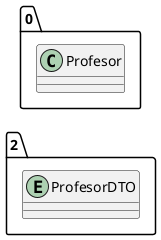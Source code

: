@startuml 
allow_mixing
left to right direction
package "2"{
entity ProfesorDTO

}
package "0"{
class Profesor
}
@enduml